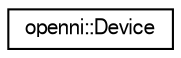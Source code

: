 digraph "Graphical Class Hierarchy"
{
  edge [fontname="FreeSans",fontsize="10",labelfontname="FreeSans",labelfontsize="10"];
  node [fontname="FreeSans",fontsize="10",shape=record];
  rankdir="LR";
  Node1 [label="openni::Device",height=0.2,width=0.4,color="black", fillcolor="white", style="filled",URL="$classopenni_1_1_device.html"];
}
